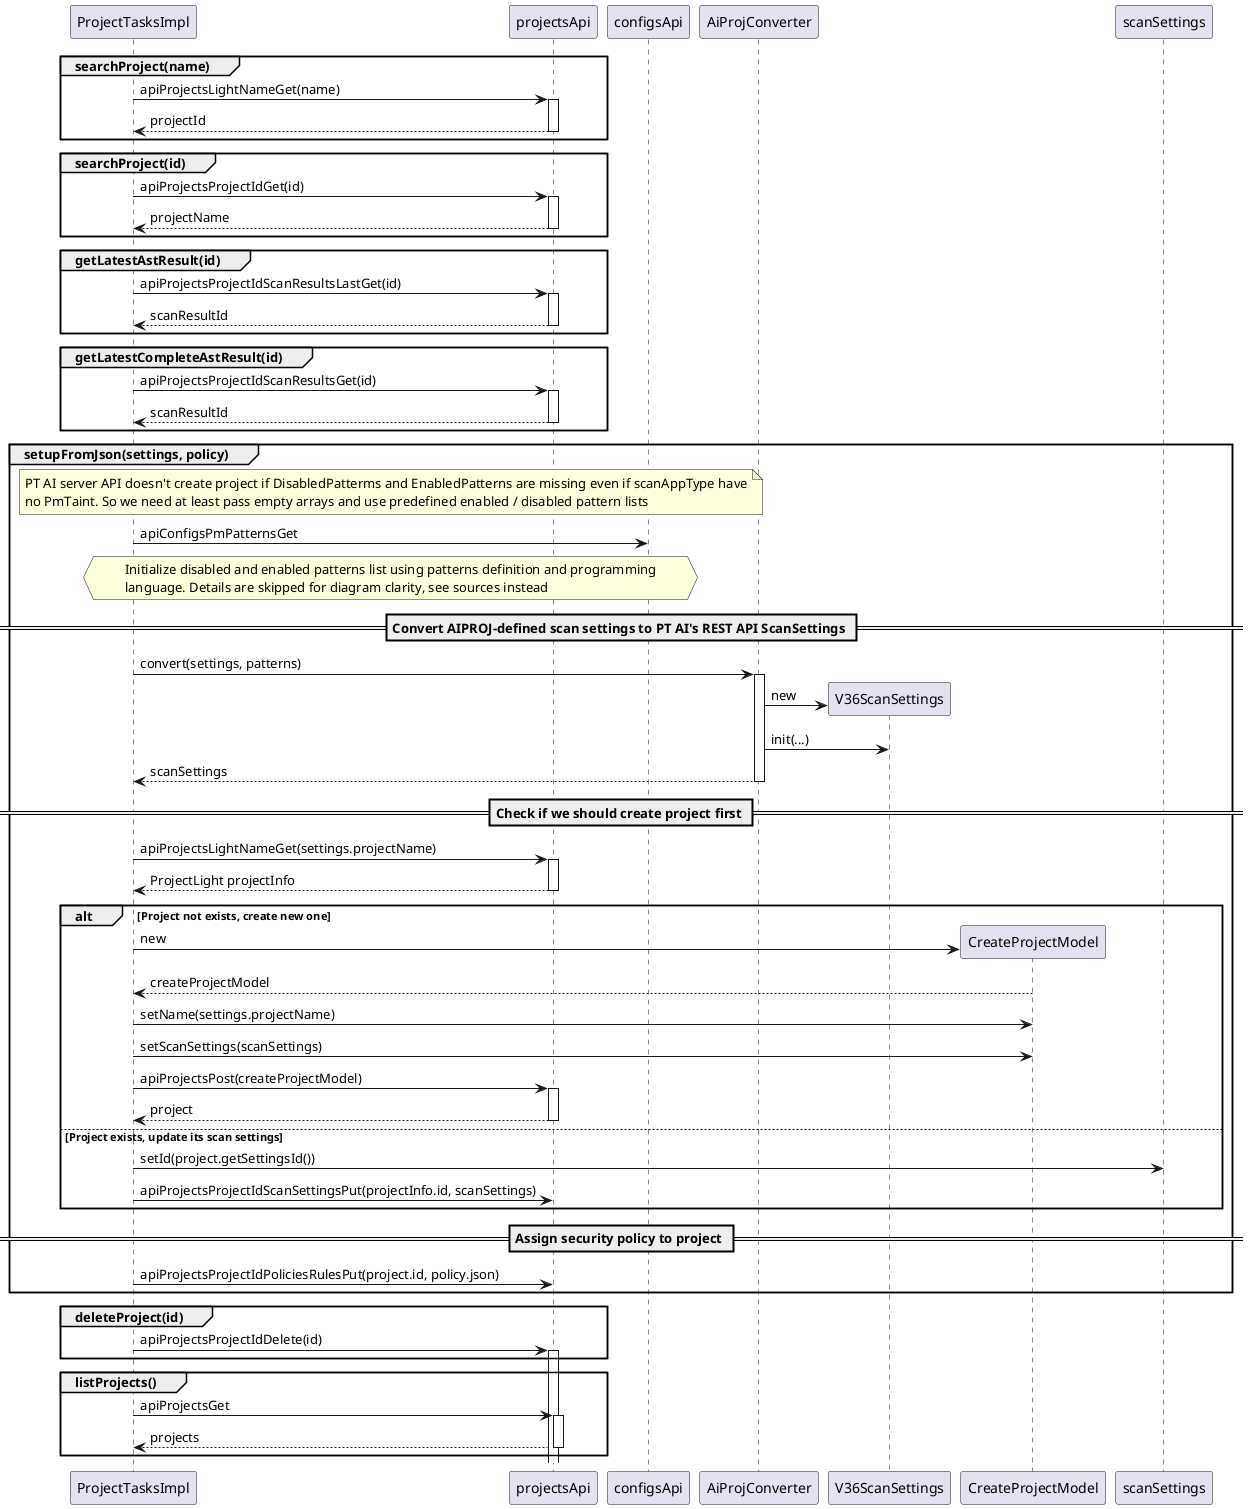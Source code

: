 @startuml

group searchProject(name)
ProjectTasksImpl -> projectsApi ++ : apiProjectsLightNameGet(name)
projectsApi --> ProjectTasksImpl -- : projectId
end

group searchProject(id)
ProjectTasksImpl -> projectsApi ++ : apiProjectsProjectIdGet(id)
projectsApi --> ProjectTasksImpl -- : projectName
end

group getLatestAstResult(id)
ProjectTasksImpl -> projectsApi ++ : apiProjectsProjectIdScanResultsLastGet(id)
projectsApi --> ProjectTasksImpl -- : scanResultId
end

group getLatestCompleteAstResult(id)
ProjectTasksImpl -> projectsApi ++ : apiProjectsProjectIdScanResultsGet(id)
projectsApi --> ProjectTasksImpl -- : scanResultId
end

group setupFromJson(settings, policy)
note over ProjectTasksImpl, configsApi
  PT AI server API doesn't create project if DisabledPatterms and EnabledPatterns are missing even if scanAppType have
  no PmTaint. So we need at least pass empty arrays and use predefined enabled / disabled pattern lists
end note
ProjectTasksImpl -> configsApi: apiConfigsPmPatternsGet
hnote over ProjectTasksImpl, configsApi
  Initialize disabled and enabled patterns list using patterns definition and programming
  language. Details are skipped for diagram clarity, see sources instead
end hnote
== Convert AIPROJ-defined scan settings to PT AI's REST API ScanSettings ==

ProjectTasksImpl -> AiProjConverter ++ : convert(settings, patterns)
AiProjConverter -> V36ScanSettings ** : new
AiProjConverter -> V36ScanSettings: init(...)
AiProjConverter --> ProjectTasksImpl -- : scanSettings
== Check if we should create project first ==
ProjectTasksImpl -> projectsApi ++ : apiProjectsLightNameGet(settings.projectName)
projectsApi --> ProjectTasksImpl -- : ProjectLight projectInfo
alt Project not exists, create new one
ProjectTasksImpl -> CreateProjectModel ** : new
CreateProjectModel --> ProjectTasksImpl: createProjectModel
ProjectTasksImpl -> CreateProjectModel: setName(settings.projectName)
ProjectTasksImpl -> CreateProjectModel: setScanSettings(scanSettings)
ProjectTasksImpl -> projectsApi ++ : apiProjectsPost(createProjectModel)
projectsApi --> ProjectTasksImpl -- : project
else Project exists, update its scan settings
ProjectTasksImpl -> scanSettings: setId(project.getSettingsId())
ProjectTasksImpl -> projectsApi: apiProjectsProjectIdScanSettingsPut(projectInfo.id, scanSettings)
end
== Assign security policy to project ==
ProjectTasksImpl -> projectsApi: apiProjectsProjectIdPoliciesRulesPut(project.id, policy.json)
end

group deleteProject(id)
ProjectTasksImpl -> projectsApi ++ : apiProjectsProjectIdDelete(id)
end

group listProjects()
ProjectTasksImpl -> projectsApi ++ : apiProjectsGet
projectsApi --> ProjectTasksImpl -- : projects
end

@enduml